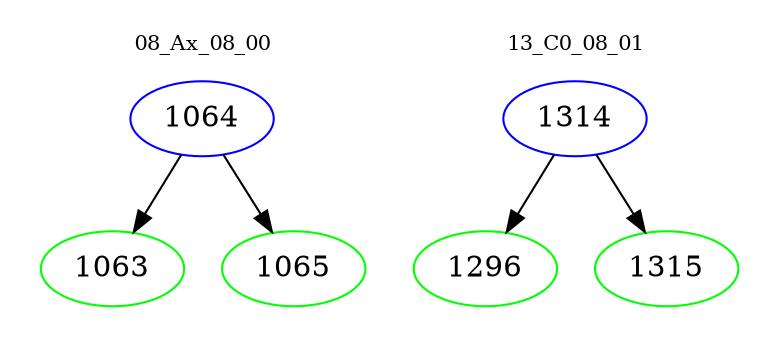 digraph{
subgraph cluster_0 {
color = white
label = "08_Ax_08_00";
fontsize=10;
T0_1064 [label="1064", color="blue"]
T0_1064 -> T0_1063 [color="black"]
T0_1063 [label="1063", color="green"]
T0_1064 -> T0_1065 [color="black"]
T0_1065 [label="1065", color="green"]
}
subgraph cluster_1 {
color = white
label = "13_C0_08_01";
fontsize=10;
T1_1314 [label="1314", color="blue"]
T1_1314 -> T1_1296 [color="black"]
T1_1296 [label="1296", color="green"]
T1_1314 -> T1_1315 [color="black"]
T1_1315 [label="1315", color="green"]
}
}
